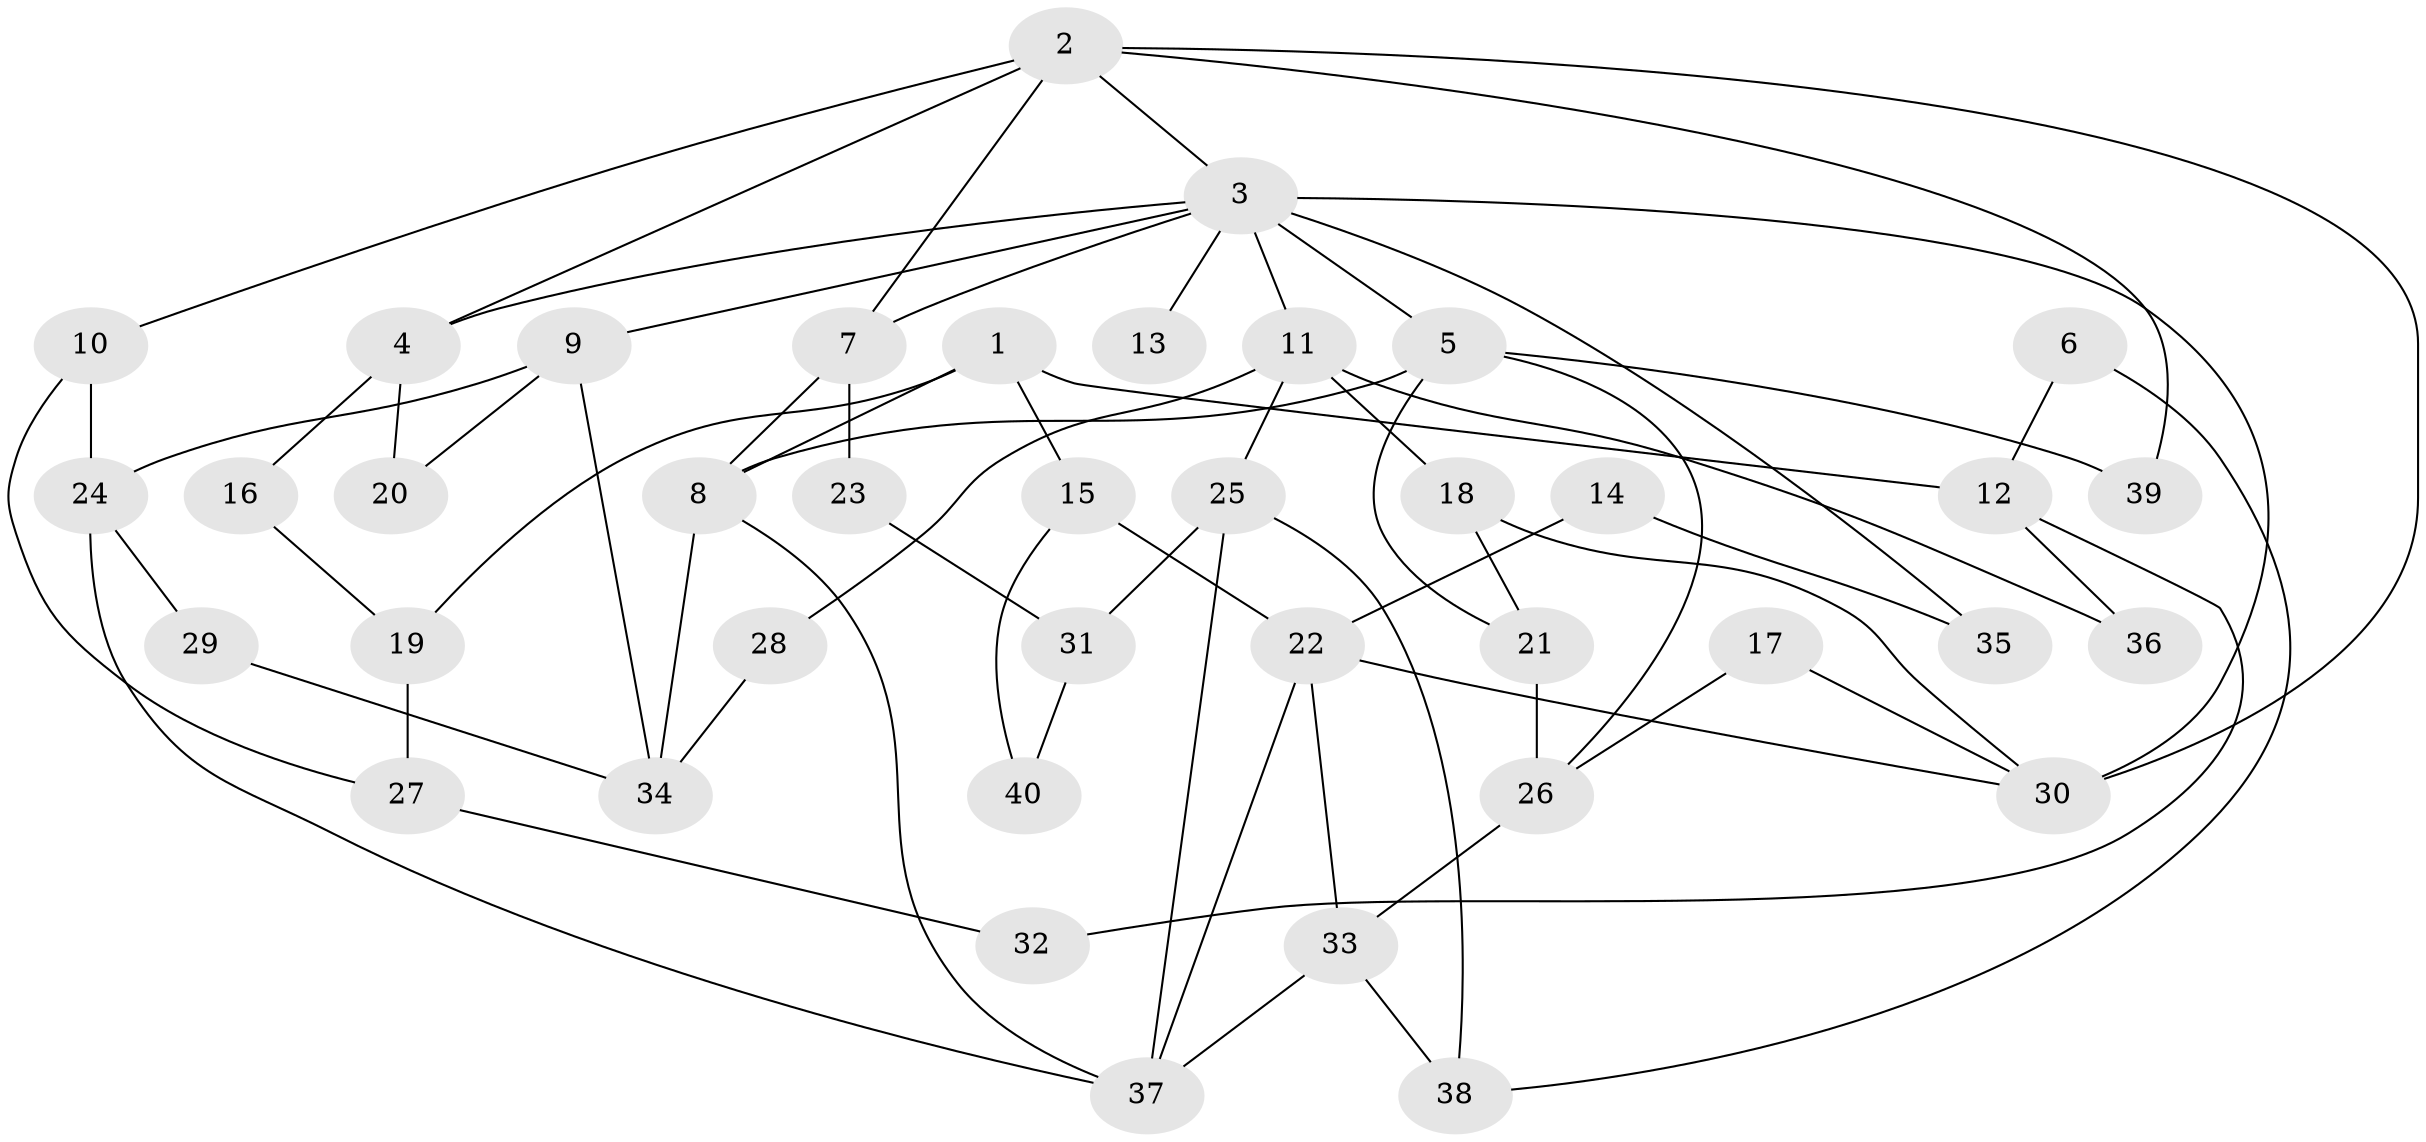 // original degree distribution, {5: 0.10126582278481013, 3: 0.25316455696202533, 7: 0.02531645569620253, 6: 0.02531645569620253, 2: 0.27848101265822783, 4: 0.13924050632911392, 1: 0.17721518987341772}
// Generated by graph-tools (version 1.1) at 2025/01/03/09/25 03:01:04]
// undirected, 40 vertices, 68 edges
graph export_dot {
graph [start="1"]
  node [color=gray90,style=filled];
  1;
  2;
  3;
  4;
  5;
  6;
  7;
  8;
  9;
  10;
  11;
  12;
  13;
  14;
  15;
  16;
  17;
  18;
  19;
  20;
  21;
  22;
  23;
  24;
  25;
  26;
  27;
  28;
  29;
  30;
  31;
  32;
  33;
  34;
  35;
  36;
  37;
  38;
  39;
  40;
  1 -- 8 [weight=1.0];
  1 -- 12 [weight=1.0];
  1 -- 15 [weight=1.0];
  1 -- 19 [weight=1.0];
  2 -- 3 [weight=1.0];
  2 -- 4 [weight=1.0];
  2 -- 7 [weight=1.0];
  2 -- 10 [weight=1.0];
  2 -- 30 [weight=1.0];
  2 -- 39 [weight=1.0];
  3 -- 4 [weight=1.0];
  3 -- 5 [weight=2.0];
  3 -- 7 [weight=1.0];
  3 -- 9 [weight=1.0];
  3 -- 11 [weight=1.0];
  3 -- 13 [weight=2.0];
  3 -- 30 [weight=2.0];
  3 -- 35 [weight=1.0];
  4 -- 16 [weight=1.0];
  4 -- 20 [weight=1.0];
  5 -- 8 [weight=1.0];
  5 -- 21 [weight=1.0];
  5 -- 26 [weight=1.0];
  5 -- 39 [weight=1.0];
  6 -- 12 [weight=1.0];
  6 -- 38 [weight=1.0];
  7 -- 8 [weight=1.0];
  7 -- 23 [weight=1.0];
  8 -- 34 [weight=1.0];
  8 -- 37 [weight=1.0];
  9 -- 20 [weight=1.0];
  9 -- 24 [weight=1.0];
  9 -- 34 [weight=1.0];
  10 -- 24 [weight=1.0];
  10 -- 27 [weight=1.0];
  11 -- 18 [weight=1.0];
  11 -- 25 [weight=1.0];
  11 -- 28 [weight=1.0];
  11 -- 36 [weight=1.0];
  12 -- 32 [weight=1.0];
  12 -- 36 [weight=1.0];
  14 -- 22 [weight=1.0];
  14 -- 35 [weight=1.0];
  15 -- 22 [weight=2.0];
  15 -- 40 [weight=1.0];
  16 -- 19 [weight=1.0];
  17 -- 26 [weight=1.0];
  17 -- 30 [weight=1.0];
  18 -- 21 [weight=1.0];
  18 -- 30 [weight=1.0];
  19 -- 27 [weight=1.0];
  21 -- 26 [weight=2.0];
  22 -- 30 [weight=1.0];
  22 -- 33 [weight=1.0];
  22 -- 37 [weight=1.0];
  23 -- 31 [weight=1.0];
  24 -- 29 [weight=1.0];
  24 -- 37 [weight=1.0];
  25 -- 31 [weight=1.0];
  25 -- 37 [weight=1.0];
  25 -- 38 [weight=1.0];
  26 -- 33 [weight=1.0];
  27 -- 32 [weight=1.0];
  28 -- 34 [weight=2.0];
  29 -- 34 [weight=1.0];
  31 -- 40 [weight=1.0];
  33 -- 37 [weight=1.0];
  33 -- 38 [weight=1.0];
}
